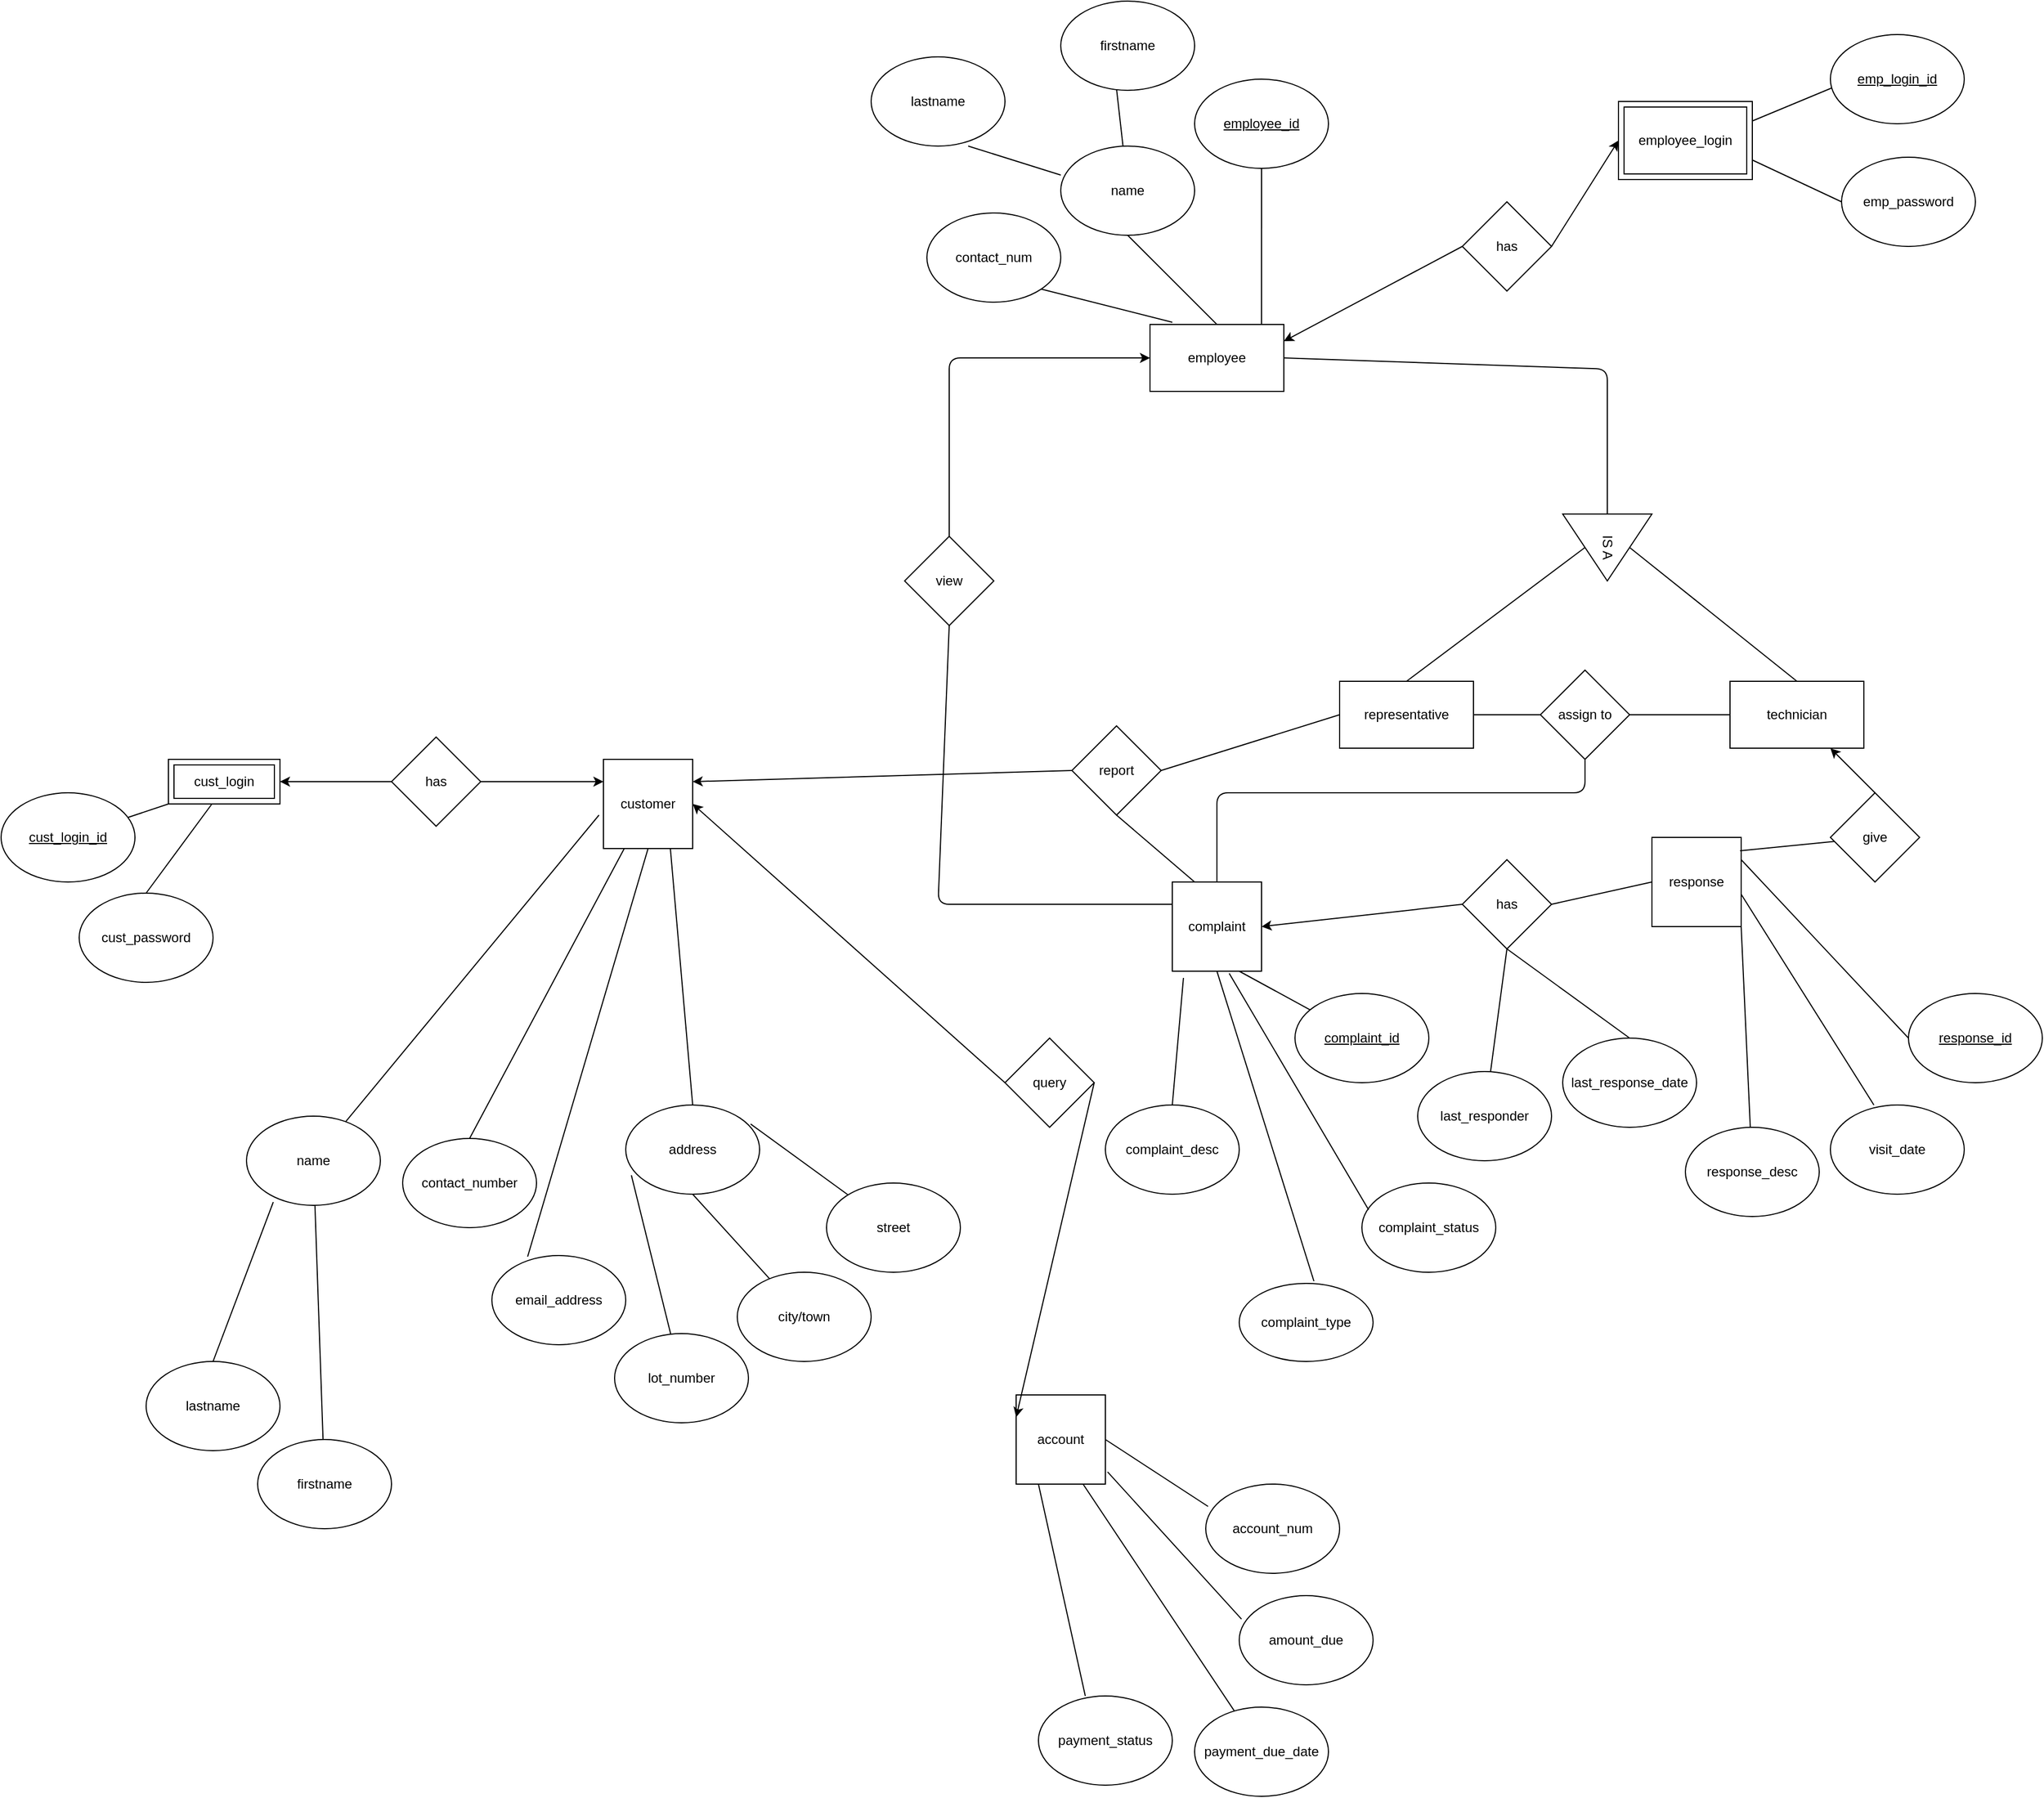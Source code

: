 <mxfile version="14.4.3" type="device"><diagram id="R2lEEEUBdFMjLlhIrx00" name="Page-1"><mxGraphModel dx="1702" dy="1634" grid="1" gridSize="10" guides="1" tooltips="1" connect="1" arrows="1" fold="1" page="1" pageScale="1" pageWidth="850" pageHeight="1100" math="0" shadow="0" extFonts="Permanent Marker^https://fonts.googleapis.com/css?family=Permanent+Marker"><root><mxCell id="0"/><mxCell id="1" parent="0"/><mxCell id="tA_Ex0wnNVbbnuMBwhAi-1" value="&lt;u&gt;cust_login_id&lt;/u&gt;" style="ellipse;whiteSpace=wrap;html=1;" parent="1" vertex="1"><mxGeometry x="-390" y="-20" width="120" height="80" as="geometry"/></mxCell><mxCell id="tA_Ex0wnNVbbnuMBwhAi-2" value="customer" style="whiteSpace=wrap;html=1;aspect=fixed;" parent="1" vertex="1"><mxGeometry x="150" y="-50" width="80" height="80" as="geometry"/></mxCell><mxCell id="tA_Ex0wnNVbbnuMBwhAi-3" value="name" style="ellipse;whiteSpace=wrap;html=1;" parent="1" vertex="1"><mxGeometry x="-170" y="270" width="120" height="80" as="geometry"/></mxCell><mxCell id="tA_Ex0wnNVbbnuMBwhAi-4" value="firstname" style="ellipse;whiteSpace=wrap;html=1;" parent="1" vertex="1"><mxGeometry x="-160" y="560" width="120" height="80" as="geometry"/></mxCell><mxCell id="tA_Ex0wnNVbbnuMBwhAi-6" value="lastname" style="ellipse;whiteSpace=wrap;html=1;" parent="1" vertex="1"><mxGeometry x="-260" y="490" width="120" height="80" as="geometry"/></mxCell><mxCell id="tA_Ex0wnNVbbnuMBwhAi-7" value="" style="endArrow=none;html=1;entryX=-0.05;entryY=0.625;entryDx=0;entryDy=0;entryPerimeter=0;" parent="1" source="tA_Ex0wnNVbbnuMBwhAi-3" target="tA_Ex0wnNVbbnuMBwhAi-2" edge="1"><mxGeometry width="50" height="50" relative="1" as="geometry"><mxPoint x="430" y="270" as="sourcePoint"/><mxPoint x="360" y="260" as="targetPoint"/></mxGeometry></mxCell><mxCell id="tA_Ex0wnNVbbnuMBwhAi-8" value="" style="endArrow=none;html=1;entryX=0.2;entryY=0.963;entryDx=0;entryDy=0;exitX=0.5;exitY=0;exitDx=0;exitDy=0;entryPerimeter=0;" parent="1" source="tA_Ex0wnNVbbnuMBwhAi-6" target="tA_Ex0wnNVbbnuMBwhAi-3" edge="1"><mxGeometry width="50" height="50" relative="1" as="geometry"><mxPoint x="310" y="310" as="sourcePoint"/><mxPoint x="360" y="260" as="targetPoint"/></mxGeometry></mxCell><mxCell id="tA_Ex0wnNVbbnuMBwhAi-9" value="" style="endArrow=none;html=1;" parent="1" source="tA_Ex0wnNVbbnuMBwhAi-3" target="tA_Ex0wnNVbbnuMBwhAi-4" edge="1"><mxGeometry width="50" height="50" relative="1" as="geometry"><mxPoint x="310" y="310" as="sourcePoint"/><mxPoint x="360" y="260" as="targetPoint"/></mxGeometry></mxCell><mxCell id="tA_Ex0wnNVbbnuMBwhAi-11" value="" style="endArrow=none;html=1;entryX=0;entryY=1;entryDx=0;entryDy=0;" parent="1" source="tA_Ex0wnNVbbnuMBwhAi-1" target="4BPV0PJGl_UIfePKgvY9-9" edge="1"><mxGeometry width="50" height="50" relative="1" as="geometry"><mxPoint x="310" y="310" as="sourcePoint"/><mxPoint x="-32.426" y="58.284" as="targetPoint"/></mxGeometry></mxCell><mxCell id="tA_Ex0wnNVbbnuMBwhAi-12" value="cust_password" style="ellipse;whiteSpace=wrap;html=1;" parent="1" vertex="1"><mxGeometry x="-320" y="70" width="120" height="80" as="geometry"/></mxCell><mxCell id="tA_Ex0wnNVbbnuMBwhAi-13" value="" style="endArrow=none;html=1;entryX=0.5;entryY=0;entryDx=0;entryDy=0;exitX=0.39;exitY=1;exitDx=0;exitDy=0;exitPerimeter=0;" parent="1" source="4BPV0PJGl_UIfePKgvY9-9" target="tA_Ex0wnNVbbnuMBwhAi-12" edge="1"><mxGeometry width="50" height="50" relative="1" as="geometry"><mxPoint x="21.04" y="70" as="sourcePoint"/><mxPoint x="360" y="260" as="targetPoint"/></mxGeometry></mxCell><mxCell id="tA_Ex0wnNVbbnuMBwhAi-14" value="email_address" style="ellipse;whiteSpace=wrap;html=1;" parent="1" vertex="1"><mxGeometry x="50" y="395" width="120" height="80" as="geometry"/></mxCell><mxCell id="tA_Ex0wnNVbbnuMBwhAi-15" value="" style="endArrow=none;html=1;entryX=0.267;entryY=0.013;entryDx=0;entryDy=0;entryPerimeter=0;exitX=0.5;exitY=1;exitDx=0;exitDy=0;" parent="1" target="tA_Ex0wnNVbbnuMBwhAi-14" edge="1" source="tA_Ex0wnNVbbnuMBwhAi-2"><mxGeometry width="50" height="50" relative="1" as="geometry"><mxPoint x="140" y="161" as="sourcePoint"/><mxPoint x="360" y="260" as="targetPoint"/></mxGeometry></mxCell><mxCell id="tA_Ex0wnNVbbnuMBwhAi-16" value="contact_number" style="ellipse;whiteSpace=wrap;html=1;" parent="1" vertex="1"><mxGeometry x="-30" y="290" width="120" height="80" as="geometry"/></mxCell><mxCell id="tA_Ex0wnNVbbnuMBwhAi-17" value="" style="endArrow=none;html=1;entryX=0.5;entryY=0;entryDx=0;entryDy=0;" parent="1" source="tA_Ex0wnNVbbnuMBwhAi-2" target="tA_Ex0wnNVbbnuMBwhAi-16" edge="1"><mxGeometry width="50" height="50" relative="1" as="geometry"><mxPoint x="240" y="240" as="sourcePoint"/><mxPoint x="360" y="260" as="targetPoint"/></mxGeometry></mxCell><mxCell id="tA_Ex0wnNVbbnuMBwhAi-20" value="report" style="rhombus;whiteSpace=wrap;html=1;" parent="1" vertex="1"><mxGeometry x="570" y="-80" width="80" height="80" as="geometry"/></mxCell><mxCell id="tA_Ex0wnNVbbnuMBwhAi-22" value="address" style="ellipse;whiteSpace=wrap;html=1;" parent="1" vertex="1"><mxGeometry x="170" y="260" width="120" height="80" as="geometry"/></mxCell><mxCell id="tA_Ex0wnNVbbnuMBwhAi-23" value="" style="endArrow=none;html=1;entryX=0.5;entryY=0;entryDx=0;entryDy=0;exitX=0.75;exitY=1;exitDx=0;exitDy=0;" parent="1" target="tA_Ex0wnNVbbnuMBwhAi-22" edge="1" source="tA_Ex0wnNVbbnuMBwhAi-2"><mxGeometry width="50" height="50" relative="1" as="geometry"><mxPoint x="160" y="162" as="sourcePoint"/><mxPoint x="470" y="180" as="targetPoint"/></mxGeometry></mxCell><mxCell id="tA_Ex0wnNVbbnuMBwhAi-27" value="lot_number" style="ellipse;whiteSpace=wrap;html=1;" parent="1" vertex="1"><mxGeometry x="160" y="465" width="120" height="80" as="geometry"/></mxCell><mxCell id="tA_Ex0wnNVbbnuMBwhAi-28" value="city/town" style="ellipse;whiteSpace=wrap;html=1;" parent="1" vertex="1"><mxGeometry x="270" y="410" width="120" height="80" as="geometry"/></mxCell><mxCell id="tA_Ex0wnNVbbnuMBwhAi-29" value="" style="endArrow=none;html=1;exitX=0.042;exitY=0.788;exitDx=0;exitDy=0;exitPerimeter=0;" parent="1" source="tA_Ex0wnNVbbnuMBwhAi-22" target="tA_Ex0wnNVbbnuMBwhAi-27" edge="1"><mxGeometry width="50" height="50" relative="1" as="geometry"><mxPoint x="420" y="230" as="sourcePoint"/><mxPoint x="470" y="180" as="targetPoint"/></mxGeometry></mxCell><mxCell id="tA_Ex0wnNVbbnuMBwhAi-30" value="" style="endArrow=none;html=1;exitX=0.933;exitY=0.213;exitDx=0;exitDy=0;exitPerimeter=0;" parent="1" source="tA_Ex0wnNVbbnuMBwhAi-22" target="tA_Ex0wnNVbbnuMBwhAi-26" edge="1"><mxGeometry width="50" height="50" relative="1" as="geometry"><mxPoint x="420" y="230" as="sourcePoint"/><mxPoint x="470" y="180" as="targetPoint"/></mxGeometry></mxCell><mxCell id="tA_Ex0wnNVbbnuMBwhAi-31" value="" style="endArrow=none;html=1;exitX=0.5;exitY=1;exitDx=0;exitDy=0;" parent="1" source="tA_Ex0wnNVbbnuMBwhAi-22" target="tA_Ex0wnNVbbnuMBwhAi-28" edge="1"><mxGeometry width="50" height="50" relative="1" as="geometry"><mxPoint x="420" y="230" as="sourcePoint"/><mxPoint x="470" y="180" as="targetPoint"/></mxGeometry></mxCell><mxCell id="o3iDW582nxUDmt4B7d6M-1" value="complaint" style="whiteSpace=wrap;html=1;aspect=fixed;" parent="1" vertex="1"><mxGeometry x="660" y="60" width="80" height="80" as="geometry"/></mxCell><mxCell id="o3iDW582nxUDmt4B7d6M-2" value="" style="endArrow=none;html=1;entryX=1;entryY=0.5;entryDx=0;entryDy=0;exitX=0;exitY=0.5;exitDx=0;exitDy=0;" parent="1" source="jarlQNZMxMNJvXu5cVDO-6" target="tA_Ex0wnNVbbnuMBwhAi-20" edge="1"><mxGeometry width="50" height="50" relative="1" as="geometry"><mxPoint x="610" y="380" as="sourcePoint"/><mxPoint x="660" y="330" as="targetPoint"/></mxGeometry></mxCell><mxCell id="o3iDW582nxUDmt4B7d6M-3" value="complaint_desc" style="ellipse;whiteSpace=wrap;html=1;" parent="1" vertex="1"><mxGeometry x="600" y="260" width="120" height="80" as="geometry"/></mxCell><mxCell id="o3iDW582nxUDmt4B7d6M-4" value="" style="endArrow=none;html=1;entryX=0.125;entryY=1.075;entryDx=0;entryDy=0;exitX=0.5;exitY=0;exitDx=0;exitDy=0;entryPerimeter=0;" parent="1" source="o3iDW582nxUDmt4B7d6M-3" target="o3iDW582nxUDmt4B7d6M-1" edge="1"><mxGeometry width="50" height="50" relative="1" as="geometry"><mxPoint x="610" y="380" as="sourcePoint"/><mxPoint x="660" y="330" as="targetPoint"/></mxGeometry></mxCell><mxCell id="o3iDW582nxUDmt4B7d6M-5" value="complaint_type" style="ellipse;whiteSpace=wrap;html=1;" parent="1" vertex="1"><mxGeometry x="720" y="420" width="120" height="70" as="geometry"/></mxCell><mxCell id="o3iDW582nxUDmt4B7d6M-6" value="" style="endArrow=none;html=1;entryX=0.5;entryY=1;entryDx=0;entryDy=0;exitX=0.558;exitY=-0.029;exitDx=0;exitDy=0;exitPerimeter=0;" parent="1" source="o3iDW582nxUDmt4B7d6M-5" target="o3iDW582nxUDmt4B7d6M-1" edge="1"><mxGeometry width="50" height="50" relative="1" as="geometry"><mxPoint x="610" y="380" as="sourcePoint"/><mxPoint x="660" y="330" as="targetPoint"/></mxGeometry></mxCell><mxCell id="o3iDW582nxUDmt4B7d6M-7" value="&lt;u&gt;complaint_id&lt;/u&gt;" style="ellipse;whiteSpace=wrap;html=1;" parent="1" vertex="1"><mxGeometry x="770" y="160" width="120" height="80" as="geometry"/></mxCell><mxCell id="o3iDW582nxUDmt4B7d6M-8" value="" style="endArrow=none;html=1;entryX=0.75;entryY=1;entryDx=0;entryDy=0;" parent="1" source="o3iDW582nxUDmt4B7d6M-7" target="o3iDW582nxUDmt4B7d6M-1" edge="1"><mxGeometry width="50" height="50" relative="1" as="geometry"><mxPoint x="610" y="540" as="sourcePoint"/><mxPoint x="660" y="490" as="targetPoint"/></mxGeometry></mxCell><mxCell id="gw4LYU8RIEJ4tjMGW9A6-1" value="query" style="rhombus;whiteSpace=wrap;html=1;" parent="1" vertex="1"><mxGeometry x="510" y="200" width="80" height="80" as="geometry"/></mxCell><mxCell id="gw4LYU8RIEJ4tjMGW9A6-2" value="account" style="whiteSpace=wrap;html=1;aspect=fixed;" parent="1" vertex="1"><mxGeometry x="520" y="520" width="80" height="80" as="geometry"/></mxCell><mxCell id="gw4LYU8RIEJ4tjMGW9A6-3" value="last_response_date" style="ellipse;whiteSpace=wrap;html=1;" parent="1" vertex="1"><mxGeometry x="1010" y="200" width="120" height="80" as="geometry"/></mxCell><mxCell id="gw4LYU8RIEJ4tjMGW9A6-4" value="last_responder" style="ellipse;whiteSpace=wrap;html=1;" parent="1" vertex="1"><mxGeometry x="880" y="230" width="120" height="80" as="geometry"/></mxCell><mxCell id="gw4LYU8RIEJ4tjMGW9A6-5" value="" style="endArrow=none;html=1;entryX=0.5;entryY=1;entryDx=0;entryDy=0;exitX=0.5;exitY=0;exitDx=0;exitDy=0;" parent="1" source="gw4LYU8RIEJ4tjMGW9A6-3" target="gw4LYU8RIEJ4tjMGW9A6-13" edge="1"><mxGeometry width="50" height="50" relative="1" as="geometry"><mxPoint x="580" y="460" as="sourcePoint"/><mxPoint x="630" y="410" as="targetPoint"/></mxGeometry></mxCell><mxCell id="gw4LYU8RIEJ4tjMGW9A6-6" value="" style="endArrow=none;html=1;entryX=0.5;entryY=1;entryDx=0;entryDy=0;" parent="1" source="gw4LYU8RIEJ4tjMGW9A6-4" target="gw4LYU8RIEJ4tjMGW9A6-13" edge="1"><mxGeometry width="50" height="50" relative="1" as="geometry"><mxPoint x="580" y="460" as="sourcePoint"/><mxPoint x="630" y="410" as="targetPoint"/></mxGeometry></mxCell><mxCell id="gw4LYU8RIEJ4tjMGW9A6-11" value="response_desc" style="ellipse;whiteSpace=wrap;html=1;" parent="1" vertex="1"><mxGeometry x="1120" y="280" width="120" height="80" as="geometry"/></mxCell><mxCell id="gw4LYU8RIEJ4tjMGW9A6-12" value="response" style="whiteSpace=wrap;html=1;aspect=fixed;" parent="1" vertex="1"><mxGeometry x="1090" y="20" width="80" height="80" as="geometry"/></mxCell><mxCell id="gw4LYU8RIEJ4tjMGW9A6-13" value="has" style="rhombus;whiteSpace=wrap;html=1;" parent="1" vertex="1"><mxGeometry x="920" y="40" width="80" height="80" as="geometry"/></mxCell><mxCell id="gw4LYU8RIEJ4tjMGW9A6-14" value="" style="endArrow=none;html=1;entryX=1;entryY=1;entryDx=0;entryDy=0;" parent="1" source="gw4LYU8RIEJ4tjMGW9A6-11" target="gw4LYU8RIEJ4tjMGW9A6-12" edge="1"><mxGeometry width="50" height="50" relative="1" as="geometry"><mxPoint x="710" y="460" as="sourcePoint"/><mxPoint x="760" y="410" as="targetPoint"/></mxGeometry></mxCell><mxCell id="gw4LYU8RIEJ4tjMGW9A6-15" value="account_num" style="ellipse;whiteSpace=wrap;html=1;" parent="1" vertex="1"><mxGeometry x="690" y="600" width="120" height="80" as="geometry"/></mxCell><mxCell id="gw4LYU8RIEJ4tjMGW9A6-16" value="" style="endArrow=none;html=1;exitX=1;exitY=0.5;exitDx=0;exitDy=0;entryX=0.017;entryY=0.25;entryDx=0;entryDy=0;entryPerimeter=0;" parent="1" source="gw4LYU8RIEJ4tjMGW9A6-2" target="gw4LYU8RIEJ4tjMGW9A6-15" edge="1"><mxGeometry width="50" height="50" relative="1" as="geometry"><mxPoint x="710" y="620" as="sourcePoint"/><mxPoint x="760" y="570" as="targetPoint"/></mxGeometry></mxCell><mxCell id="gw4LYU8RIEJ4tjMGW9A6-17" value="payment_status" style="ellipse;whiteSpace=wrap;html=1;" parent="1" vertex="1"><mxGeometry x="540" y="790" width="120" height="80" as="geometry"/></mxCell><mxCell id="gw4LYU8RIEJ4tjMGW9A6-18" value="amount_due" style="ellipse;whiteSpace=wrap;html=1;" parent="1" vertex="1"><mxGeometry x="720" y="700" width="120" height="80" as="geometry"/></mxCell><mxCell id="gw4LYU8RIEJ4tjMGW9A6-19" value="payment_due_date" style="ellipse;whiteSpace=wrap;html=1;" parent="1" vertex="1"><mxGeometry x="680" y="800" width="120" height="80" as="geometry"/></mxCell><mxCell id="gw4LYU8RIEJ4tjMGW9A6-20" value="" style="endArrow=none;html=1;entryX=0.017;entryY=0.263;entryDx=0;entryDy=0;entryPerimeter=0;exitX=1.025;exitY=0.863;exitDx=0;exitDy=0;exitPerimeter=0;" parent="1" source="gw4LYU8RIEJ4tjMGW9A6-2" target="gw4LYU8RIEJ4tjMGW9A6-18" edge="1"><mxGeometry width="50" height="50" relative="1" as="geometry"><mxPoint x="710" y="780" as="sourcePoint"/><mxPoint x="760" y="730" as="targetPoint"/></mxGeometry></mxCell><mxCell id="gw4LYU8RIEJ4tjMGW9A6-21" value="" style="endArrow=none;html=1;entryX=0.75;entryY=1;entryDx=0;entryDy=0;" parent="1" source="gw4LYU8RIEJ4tjMGW9A6-19" target="gw4LYU8RIEJ4tjMGW9A6-2" edge="1"><mxGeometry width="50" height="50" relative="1" as="geometry"><mxPoint x="560" y="650" as="sourcePoint"/><mxPoint x="610" y="600" as="targetPoint"/></mxGeometry></mxCell><mxCell id="gw4LYU8RIEJ4tjMGW9A6-22" value="" style="endArrow=none;html=1;entryX=0.25;entryY=1;entryDx=0;entryDy=0;exitX=0.35;exitY=0;exitDx=0;exitDy=0;exitPerimeter=0;" parent="1" source="gw4LYU8RIEJ4tjMGW9A6-17" target="gw4LYU8RIEJ4tjMGW9A6-2" edge="1"><mxGeometry width="50" height="50" relative="1" as="geometry"><mxPoint x="710" y="780" as="sourcePoint"/><mxPoint x="760" y="730" as="targetPoint"/></mxGeometry></mxCell><mxCell id="gw4LYU8RIEJ4tjMGW9A6-24" value="&lt;u&gt;response_id&lt;/u&gt;" style="ellipse;whiteSpace=wrap;html=1;" parent="1" vertex="1"><mxGeometry x="1320" y="160" width="120" height="80" as="geometry"/></mxCell><mxCell id="gw4LYU8RIEJ4tjMGW9A6-25" value="" style="endArrow=none;html=1;entryX=0;entryY=0.5;entryDx=0;entryDy=0;exitX=1;exitY=0.25;exitDx=0;exitDy=0;" parent="1" source="gw4LYU8RIEJ4tjMGW9A6-12" target="gw4LYU8RIEJ4tjMGW9A6-24" edge="1"><mxGeometry width="50" height="50" relative="1" as="geometry"><mxPoint x="1030" y="220" as="sourcePoint"/><mxPoint x="1080" y="170" as="targetPoint"/></mxGeometry></mxCell><mxCell id="gw4LYU8RIEJ4tjMGW9A6-26" value="" style="endArrow=classic;html=1;exitX=0;exitY=0.5;exitDx=0;exitDy=0;entryX=1;entryY=0.5;entryDx=0;entryDy=0;" parent="1" source="gw4LYU8RIEJ4tjMGW9A6-13" target="o3iDW582nxUDmt4B7d6M-1" edge="1"><mxGeometry width="50" height="50" relative="1" as="geometry"><mxPoint x="710" y="290" as="sourcePoint"/><mxPoint x="650" y="280" as="targetPoint"/></mxGeometry></mxCell><mxCell id="gw4LYU8RIEJ4tjMGW9A6-27" value="" style="endArrow=none;html=1;entryX=0;entryY=0.5;entryDx=0;entryDy=0;exitX=1;exitY=0.5;exitDx=0;exitDy=0;" parent="1" source="gw4LYU8RIEJ4tjMGW9A6-13" target="gw4LYU8RIEJ4tjMGW9A6-12" edge="1"><mxGeometry width="50" height="50" relative="1" as="geometry"><mxPoint x="710" y="290" as="sourcePoint"/><mxPoint x="760" y="240" as="targetPoint"/></mxGeometry></mxCell><mxCell id="gw4LYU8RIEJ4tjMGW9A6-28" value="" style="endArrow=classic;html=1;entryX=1;entryY=0.25;entryDx=0;entryDy=0;exitX=0;exitY=0.5;exitDx=0;exitDy=0;" parent="1" source="tA_Ex0wnNVbbnuMBwhAi-20" target="tA_Ex0wnNVbbnuMBwhAi-2" edge="1"><mxGeometry width="50" height="50" relative="1" as="geometry"><mxPoint x="300" y="380" as="sourcePoint"/><mxPoint x="350" y="330" as="targetPoint"/></mxGeometry></mxCell><mxCell id="gw4LYU8RIEJ4tjMGW9A6-30" value="" style="endArrow=classic;html=1;entryX=0;entryY=0.25;entryDx=0;entryDy=0;exitX=1;exitY=0.5;exitDx=0;exitDy=0;" parent="1" source="gw4LYU8RIEJ4tjMGW9A6-1" target="gw4LYU8RIEJ4tjMGW9A6-2" edge="1"><mxGeometry width="50" height="50" relative="1" as="geometry"><mxPoint x="300" y="460" as="sourcePoint"/><mxPoint x="350" y="410" as="targetPoint"/></mxGeometry></mxCell><mxCell id="tA_Ex0wnNVbbnuMBwhAi-26" value="street" style="ellipse;whiteSpace=wrap;html=1;" parent="1" vertex="1"><mxGeometry x="350" y="330" width="120" height="80" as="geometry"/></mxCell><mxCell id="jarlQNZMxMNJvXu5cVDO-1" value="" style="endArrow=classic;html=1;entryX=1;entryY=0.5;entryDx=0;entryDy=0;exitX=0;exitY=0.5;exitDx=0;exitDy=0;" parent="1" source="gw4LYU8RIEJ4tjMGW9A6-1" target="tA_Ex0wnNVbbnuMBwhAi-2" edge="1"><mxGeometry width="50" height="50" relative="1" as="geometry"><mxPoint x="400" y="430" as="sourcePoint"/><mxPoint x="120" y="500" as="targetPoint"/></mxGeometry></mxCell><mxCell id="jarlQNZMxMNJvXu5cVDO-3" value="assign to" style="rhombus;whiteSpace=wrap;html=1;" parent="1" vertex="1"><mxGeometry x="990" y="-130" width="80" height="80" as="geometry"/></mxCell><mxCell id="jarlQNZMxMNJvXu5cVDO-4" value="" style="endArrow=none;html=1;entryX=0.5;entryY=1;entryDx=0;entryDy=0;exitX=0.5;exitY=0;exitDx=0;exitDy=0;" parent="1" source="o3iDW582nxUDmt4B7d6M-1" target="jarlQNZMxMNJvXu5cVDO-3" edge="1"><mxGeometry width="50" height="50" relative="1" as="geometry"><mxPoint x="790" y="30" as="sourcePoint"/><mxPoint x="840" y="-20" as="targetPoint"/><Array as="points"><mxPoint x="700" y="-20"/><mxPoint x="830" y="-20"/><mxPoint x="1030" y="-20"/></Array></mxGeometry></mxCell><mxCell id="jarlQNZMxMNJvXu5cVDO-5" value="technician" style="rounded=0;whiteSpace=wrap;html=1;" parent="1" vertex="1"><mxGeometry x="1160" y="-120" width="120" height="60" as="geometry"/></mxCell><mxCell id="jarlQNZMxMNJvXu5cVDO-6" value="representative" style="rounded=0;whiteSpace=wrap;html=1;" parent="1" vertex="1"><mxGeometry x="810" y="-120" width="120" height="60" as="geometry"/></mxCell><mxCell id="jarlQNZMxMNJvXu5cVDO-7" value="" style="endArrow=none;html=1;entryX=0;entryY=0.5;entryDx=0;entryDy=0;exitX=1;exitY=0.5;exitDx=0;exitDy=0;" parent="1" source="jarlQNZMxMNJvXu5cVDO-3" target="jarlQNZMxMNJvXu5cVDO-5" edge="1"><mxGeometry width="50" height="50" relative="1" as="geometry"><mxPoint x="790" y="30" as="sourcePoint"/><mxPoint x="840" y="-20" as="targetPoint"/></mxGeometry></mxCell><mxCell id="jarlQNZMxMNJvXu5cVDO-8" value="" style="endArrow=none;html=1;entryX=0;entryY=0.5;entryDx=0;entryDy=0;exitX=1;exitY=0.5;exitDx=0;exitDy=0;" parent="1" source="jarlQNZMxMNJvXu5cVDO-6" target="jarlQNZMxMNJvXu5cVDO-3" edge="1"><mxGeometry width="50" height="50" relative="1" as="geometry"><mxPoint x="790" y="30" as="sourcePoint"/><mxPoint x="840" y="-20" as="targetPoint"/></mxGeometry></mxCell><mxCell id="jarlQNZMxMNJvXu5cVDO-9" value="IS A" style="triangle;whiteSpace=wrap;html=1;rotation=90;" parent="1" vertex="1"><mxGeometry x="1020" y="-280" width="60" height="80" as="geometry"/></mxCell><mxCell id="jarlQNZMxMNJvXu5cVDO-10" value="" style="endArrow=none;html=1;entryX=0.5;entryY=0;entryDx=0;entryDy=0;exitX=0.5;exitY=0;exitDx=0;exitDy=0;" parent="1" source="jarlQNZMxMNJvXu5cVDO-5" target="jarlQNZMxMNJvXu5cVDO-9" edge="1"><mxGeometry width="50" height="50" relative="1" as="geometry"><mxPoint x="790" y="-120" as="sourcePoint"/><mxPoint x="840" y="-170" as="targetPoint"/></mxGeometry></mxCell><mxCell id="jarlQNZMxMNJvXu5cVDO-11" value="" style="endArrow=none;html=1;entryX=0.5;entryY=1;entryDx=0;entryDy=0;exitX=0.5;exitY=0;exitDx=0;exitDy=0;" parent="1" source="jarlQNZMxMNJvXu5cVDO-6" target="jarlQNZMxMNJvXu5cVDO-9" edge="1"><mxGeometry width="50" height="50" relative="1" as="geometry"><mxPoint x="790" y="-120" as="sourcePoint"/><mxPoint x="840" y="-170" as="targetPoint"/></mxGeometry></mxCell><mxCell id="jarlQNZMxMNJvXu5cVDO-13" value="" style="endArrow=none;html=1;entryX=0;entryY=0.5;entryDx=0;entryDy=0;exitX=1;exitY=0.5;exitDx=0;exitDy=0;" parent="1" source="jarlQNZMxMNJvXu5cVDO-14" target="jarlQNZMxMNJvXu5cVDO-9" edge="1"><mxGeometry width="50" height="50" relative="1" as="geometry"><mxPoint x="700" y="-390" as="sourcePoint"/><mxPoint x="840" y="-320" as="targetPoint"/><Array as="points"><mxPoint x="1050" y="-400"/></Array></mxGeometry></mxCell><mxCell id="jarlQNZMxMNJvXu5cVDO-14" value="employee" style="rounded=0;whiteSpace=wrap;html=1;" parent="1" vertex="1"><mxGeometry x="640" y="-440" width="120" height="60" as="geometry"/></mxCell><mxCell id="jarlQNZMxMNJvXu5cVDO-16" value="contact_num" style="ellipse;whiteSpace=wrap;html=1;" parent="1" vertex="1"><mxGeometry x="440" y="-540" width="120" height="80" as="geometry"/></mxCell><mxCell id="jarlQNZMxMNJvXu5cVDO-18" value="name" style="ellipse;whiteSpace=wrap;html=1;" parent="1" vertex="1"><mxGeometry x="560" y="-600" width="120" height="80" as="geometry"/></mxCell><mxCell id="jarlQNZMxMNJvXu5cVDO-19" value="firstname" style="ellipse;whiteSpace=wrap;html=1;" parent="1" vertex="1"><mxGeometry x="560" y="-730" width="120" height="80" as="geometry"/></mxCell><mxCell id="jarlQNZMxMNJvXu5cVDO-21" value="lastname" style="ellipse;whiteSpace=wrap;html=1;" parent="1" vertex="1"><mxGeometry x="390" y="-680" width="120" height="80" as="geometry"/></mxCell><mxCell id="jarlQNZMxMNJvXu5cVDO-22" value="" style="endArrow=none;html=1;entryX=1;entryY=1;entryDx=0;entryDy=0;" parent="1" target="jarlQNZMxMNJvXu5cVDO-16" edge="1"><mxGeometry width="50" height="50" relative="1" as="geometry"><mxPoint x="660" y="-442" as="sourcePoint"/><mxPoint x="930" y="-460" as="targetPoint"/></mxGeometry></mxCell><mxCell id="jarlQNZMxMNJvXu5cVDO-23" value="" style="endArrow=none;html=1;exitX=0.5;exitY=1;exitDx=0;exitDy=0;entryX=0.5;entryY=0;entryDx=0;entryDy=0;" parent="1" source="jarlQNZMxMNJvXu5cVDO-18" target="jarlQNZMxMNJvXu5cVDO-14" edge="1"><mxGeometry width="50" height="50" relative="1" as="geometry"><mxPoint x="880" y="-410" as="sourcePoint"/><mxPoint x="930" y="-460" as="targetPoint"/></mxGeometry></mxCell><mxCell id="jarlQNZMxMNJvXu5cVDO-24" value="employee_id" style="ellipse;whiteSpace=wrap;html=1;fontStyle=4" parent="1" vertex="1"><mxGeometry x="680" y="-660" width="120" height="80" as="geometry"/></mxCell><mxCell id="jarlQNZMxMNJvXu5cVDO-25" value="" style="endArrow=none;html=1;exitX=0.725;exitY=1;exitDx=0;exitDy=0;exitPerimeter=0;entryX=0;entryY=0.325;entryDx=0;entryDy=0;entryPerimeter=0;" parent="1" source="jarlQNZMxMNJvXu5cVDO-21" target="jarlQNZMxMNJvXu5cVDO-18" edge="1"><mxGeometry width="50" height="50" relative="1" as="geometry"><mxPoint x="880" y="-640" as="sourcePoint"/><mxPoint x="930" y="-690" as="targetPoint"/></mxGeometry></mxCell><mxCell id="jarlQNZMxMNJvXu5cVDO-27" value="" style="endArrow=none;html=1;entryX=0.417;entryY=0.988;entryDx=0;entryDy=0;entryPerimeter=0;" parent="1" source="jarlQNZMxMNJvXu5cVDO-18" target="jarlQNZMxMNJvXu5cVDO-19" edge="1"><mxGeometry width="50" height="50" relative="1" as="geometry"><mxPoint x="880" y="-490" as="sourcePoint"/><mxPoint x="930" y="-540" as="targetPoint"/></mxGeometry></mxCell><mxCell id="jarlQNZMxMNJvXu5cVDO-28" value="" style="endArrow=none;html=1;entryX=0.833;entryY=0;entryDx=0;entryDy=0;entryPerimeter=0;" parent="1" source="jarlQNZMxMNJvXu5cVDO-24" target="jarlQNZMxMNJvXu5cVDO-14" edge="1"><mxGeometry width="50" height="50" relative="1" as="geometry"><mxPoint x="790" y="-490" as="sourcePoint"/><mxPoint x="840" y="-540" as="targetPoint"/></mxGeometry></mxCell><mxCell id="jarlQNZMxMNJvXu5cVDO-29" value="view" style="rhombus;whiteSpace=wrap;html=1;" parent="1" vertex="1"><mxGeometry x="420" y="-250" width="80" height="80" as="geometry"/></mxCell><mxCell id="jarlQNZMxMNJvXu5cVDO-30" value="" style="endArrow=classic;html=1;entryX=0;entryY=0.5;entryDx=0;entryDy=0;exitX=0.5;exitY=0;exitDx=0;exitDy=0;" parent="1" source="jarlQNZMxMNJvXu5cVDO-29" target="jarlQNZMxMNJvXu5cVDO-14" edge="1"><mxGeometry width="50" height="50" relative="1" as="geometry"><mxPoint x="680" y="-190" as="sourcePoint"/><mxPoint x="730" y="-240" as="targetPoint"/><Array as="points"><mxPoint x="460" y="-410"/></Array></mxGeometry></mxCell><mxCell id="jarlQNZMxMNJvXu5cVDO-31" value="" style="endArrow=none;html=1;entryX=0.5;entryY=1;entryDx=0;entryDy=0;exitX=0;exitY=0.25;exitDx=0;exitDy=0;" parent="1" source="o3iDW582nxUDmt4B7d6M-1" target="jarlQNZMxMNJvXu5cVDO-29" edge="1"><mxGeometry width="50" height="50" relative="1" as="geometry"><mxPoint x="680" y="-50" as="sourcePoint"/><mxPoint x="730" y="-100" as="targetPoint"/><Array as="points"><mxPoint x="450" y="80"/></Array></mxGeometry></mxCell><mxCell id="4BPV0PJGl_UIfePKgvY9-9" value="cust_login" style="shape=ext;margin=3;double=1;whiteSpace=wrap;html=1;align=center;" parent="1" vertex="1"><mxGeometry x="-240" y="-50" width="100" height="40" as="geometry"/></mxCell><mxCell id="4BPV0PJGl_UIfePKgvY9-11" value="has" style="rhombus;whiteSpace=wrap;html=1;" parent="1" vertex="1"><mxGeometry x="-40" y="-70" width="80" height="80" as="geometry"/></mxCell><mxCell id="4BPV0PJGl_UIfePKgvY9-13" value="" style="endArrow=classic;html=1;entryX=1;entryY=0.5;entryDx=0;entryDy=0;exitX=0;exitY=0.5;exitDx=0;exitDy=0;" parent="1" source="4BPV0PJGl_UIfePKgvY9-11" target="4BPV0PJGl_UIfePKgvY9-9" edge="1"><mxGeometry width="50" height="50" relative="1" as="geometry"><mxPoint x="-110" y="50" as="sourcePoint"/><mxPoint x="-60" as="targetPoint"/></mxGeometry></mxCell><mxCell id="4BPV0PJGl_UIfePKgvY9-14" value="" style="endArrow=none;html=1;entryX=1;entryY=0.25;entryDx=0;entryDy=0;exitX=0.008;exitY=0.6;exitDx=0;exitDy=0;exitPerimeter=0;" parent="1" source="4BPV0PJGl_UIfePKgvY9-20" target="4BPV0PJGl_UIfePKgvY9-16" edge="1"><mxGeometry width="50" height="50" relative="1" as="geometry"><mxPoint x="1240" y="-640" as="sourcePoint"/><mxPoint x="1097.574" y="-491.716" as="targetPoint"/></mxGeometry></mxCell><mxCell id="4BPV0PJGl_UIfePKgvY9-15" value="" style="endArrow=none;html=1;exitX=1;exitY=0.75;exitDx=0;exitDy=0;entryX=0;entryY=0.5;entryDx=0;entryDy=0;" parent="1" source="4BPV0PJGl_UIfePKgvY9-16" target="4BPV0PJGl_UIfePKgvY9-21" edge="1"><mxGeometry width="50" height="50" relative="1" as="geometry"><mxPoint x="1151.04" y="-480" as="sourcePoint"/><mxPoint x="1250" y="-550" as="targetPoint"/></mxGeometry></mxCell><mxCell id="4BPV0PJGl_UIfePKgvY9-16" value="employee_login" style="shape=ext;margin=3;double=1;whiteSpace=wrap;html=1;align=center;" parent="1" vertex="1"><mxGeometry x="1060" y="-640" width="120" height="70" as="geometry"/></mxCell><mxCell id="4BPV0PJGl_UIfePKgvY9-17" value="has" style="rhombus;whiteSpace=wrap;html=1;" parent="1" vertex="1"><mxGeometry x="920" y="-550" width="80" height="80" as="geometry"/></mxCell><mxCell id="4BPV0PJGl_UIfePKgvY9-18" value="" style="endArrow=classic;html=1;entryX=0;entryY=0.5;entryDx=0;entryDy=0;exitX=1;exitY=0.5;exitDx=0;exitDy=0;" parent="1" source="4BPV0PJGl_UIfePKgvY9-17" target="4BPV0PJGl_UIfePKgvY9-16" edge="1"><mxGeometry width="50" height="50" relative="1" as="geometry"><mxPoint x="1020" y="-500" as="sourcePoint"/><mxPoint x="1070" y="-550" as="targetPoint"/></mxGeometry></mxCell><mxCell id="4BPV0PJGl_UIfePKgvY9-19" value="" style="endArrow=classic;html=1;entryX=1;entryY=0.25;entryDx=0;entryDy=0;exitX=0;exitY=0.5;exitDx=0;exitDy=0;" parent="1" source="4BPV0PJGl_UIfePKgvY9-17" target="jarlQNZMxMNJvXu5cVDO-14" edge="1"><mxGeometry width="50" height="50" relative="1" as="geometry"><mxPoint x="900" y="-490" as="sourcePoint"/><mxPoint x="950" y="-540" as="targetPoint"/></mxGeometry></mxCell><mxCell id="4BPV0PJGl_UIfePKgvY9-20" value="emp_login_id" style="ellipse;whiteSpace=wrap;html=1;fontStyle=4" parent="1" vertex="1"><mxGeometry x="1250" y="-700" width="120" height="80" as="geometry"/></mxCell><mxCell id="4BPV0PJGl_UIfePKgvY9-21" value="emp_password" style="ellipse;whiteSpace=wrap;html=1;" parent="1" vertex="1"><mxGeometry x="1260" y="-590" width="120" height="80" as="geometry"/></mxCell><mxCell id="4BPV0PJGl_UIfePKgvY9-24" value="give" style="rhombus;whiteSpace=wrap;html=1;" parent="1" vertex="1"><mxGeometry x="1250" y="-20" width="80" height="80" as="geometry"/></mxCell><mxCell id="4BPV0PJGl_UIfePKgvY9-25" value="" style="endArrow=classic;html=1;entryX=0.75;entryY=1;entryDx=0;entryDy=0;exitX=0.5;exitY=0;exitDx=0;exitDy=0;" parent="1" source="4BPV0PJGl_UIfePKgvY9-24" target="jarlQNZMxMNJvXu5cVDO-5" edge="1"><mxGeometry width="50" height="50" relative="1" as="geometry"><mxPoint x="990" y="20" as="sourcePoint"/><mxPoint x="1040" y="-30" as="targetPoint"/></mxGeometry></mxCell><mxCell id="4BPV0PJGl_UIfePKgvY9-26" value="" style="endArrow=none;html=1;exitX=0.988;exitY=0.15;exitDx=0;exitDy=0;exitPerimeter=0;" parent="1" source="gw4LYU8RIEJ4tjMGW9A6-12" target="4BPV0PJGl_UIfePKgvY9-24" edge="1"><mxGeometry width="50" height="50" relative="1" as="geometry"><mxPoint x="990" y="20" as="sourcePoint"/><mxPoint x="1040" y="-30" as="targetPoint"/></mxGeometry></mxCell><mxCell id="3SmNVbZR-1O0ccE7FQJx-1" value="" style="endArrow=none;html=1;entryX=0.5;entryY=1;entryDx=0;entryDy=0;exitX=0.25;exitY=0;exitDx=0;exitDy=0;" parent="1" source="o3iDW582nxUDmt4B7d6M-1" target="tA_Ex0wnNVbbnuMBwhAi-20" edge="1"><mxGeometry width="50" height="50" relative="1" as="geometry"><mxPoint x="510" as="sourcePoint"/><mxPoint x="560" y="-50" as="targetPoint"/></mxGeometry></mxCell><mxCell id="3SmNVbZR-1O0ccE7FQJx-2" value="" style="endArrow=classic;html=1;entryX=0;entryY=0.25;entryDx=0;entryDy=0;" parent="1" source="4BPV0PJGl_UIfePKgvY9-11" target="tA_Ex0wnNVbbnuMBwhAi-2" edge="1"><mxGeometry width="50" height="50" relative="1" as="geometry"><mxPoint x="430" as="sourcePoint"/><mxPoint x="480" y="-50" as="targetPoint"/></mxGeometry></mxCell><mxCell id="3SmNVbZR-1O0ccE7FQJx-3" value="complaint_status" style="ellipse;whiteSpace=wrap;html=1;" parent="1" vertex="1"><mxGeometry x="830" y="330" width="120" height="80" as="geometry"/></mxCell><mxCell id="3SmNVbZR-1O0ccE7FQJx-4" value="" style="endArrow=none;html=1;entryX=0.05;entryY=0.3;entryDx=0;entryDy=0;entryPerimeter=0;exitX=0.638;exitY=1.025;exitDx=0;exitDy=0;exitPerimeter=0;" parent="1" source="o3iDW582nxUDmt4B7d6M-1" target="3SmNVbZR-1O0ccE7FQJx-3" edge="1"><mxGeometry width="50" height="50" relative="1" as="geometry"><mxPoint x="720" y="400" as="sourcePoint"/><mxPoint x="770" y="350" as="targetPoint"/></mxGeometry></mxCell><mxCell id="3SmNVbZR-1O0ccE7FQJx-5" value="visit_date" style="ellipse;whiteSpace=wrap;html=1;" parent="1" vertex="1"><mxGeometry x="1250" y="260" width="120" height="80" as="geometry"/></mxCell><mxCell id="3SmNVbZR-1O0ccE7FQJx-6" value="" style="endArrow=none;html=1;entryX=0.325;entryY=0;entryDx=0;entryDy=0;entryPerimeter=0;exitX=1;exitY=0.638;exitDx=0;exitDy=0;exitPerimeter=0;" parent="1" source="gw4LYU8RIEJ4tjMGW9A6-12" target="3SmNVbZR-1O0ccE7FQJx-5" edge="1"><mxGeometry width="50" height="50" relative="1" as="geometry"><mxPoint x="1210" y="250" as="sourcePoint"/><mxPoint x="1260" y="200" as="targetPoint"/></mxGeometry></mxCell></root></mxGraphModel></diagram></mxfile>